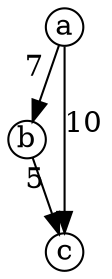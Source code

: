 digraph G {
	node [shape=circle fixedsize=true width=0.25 height=0.25 ]
	a -> b [ xlabel="7"];
	b -> c [ xlabel="5"];
	a -> c [ xlabel="10" ];
}